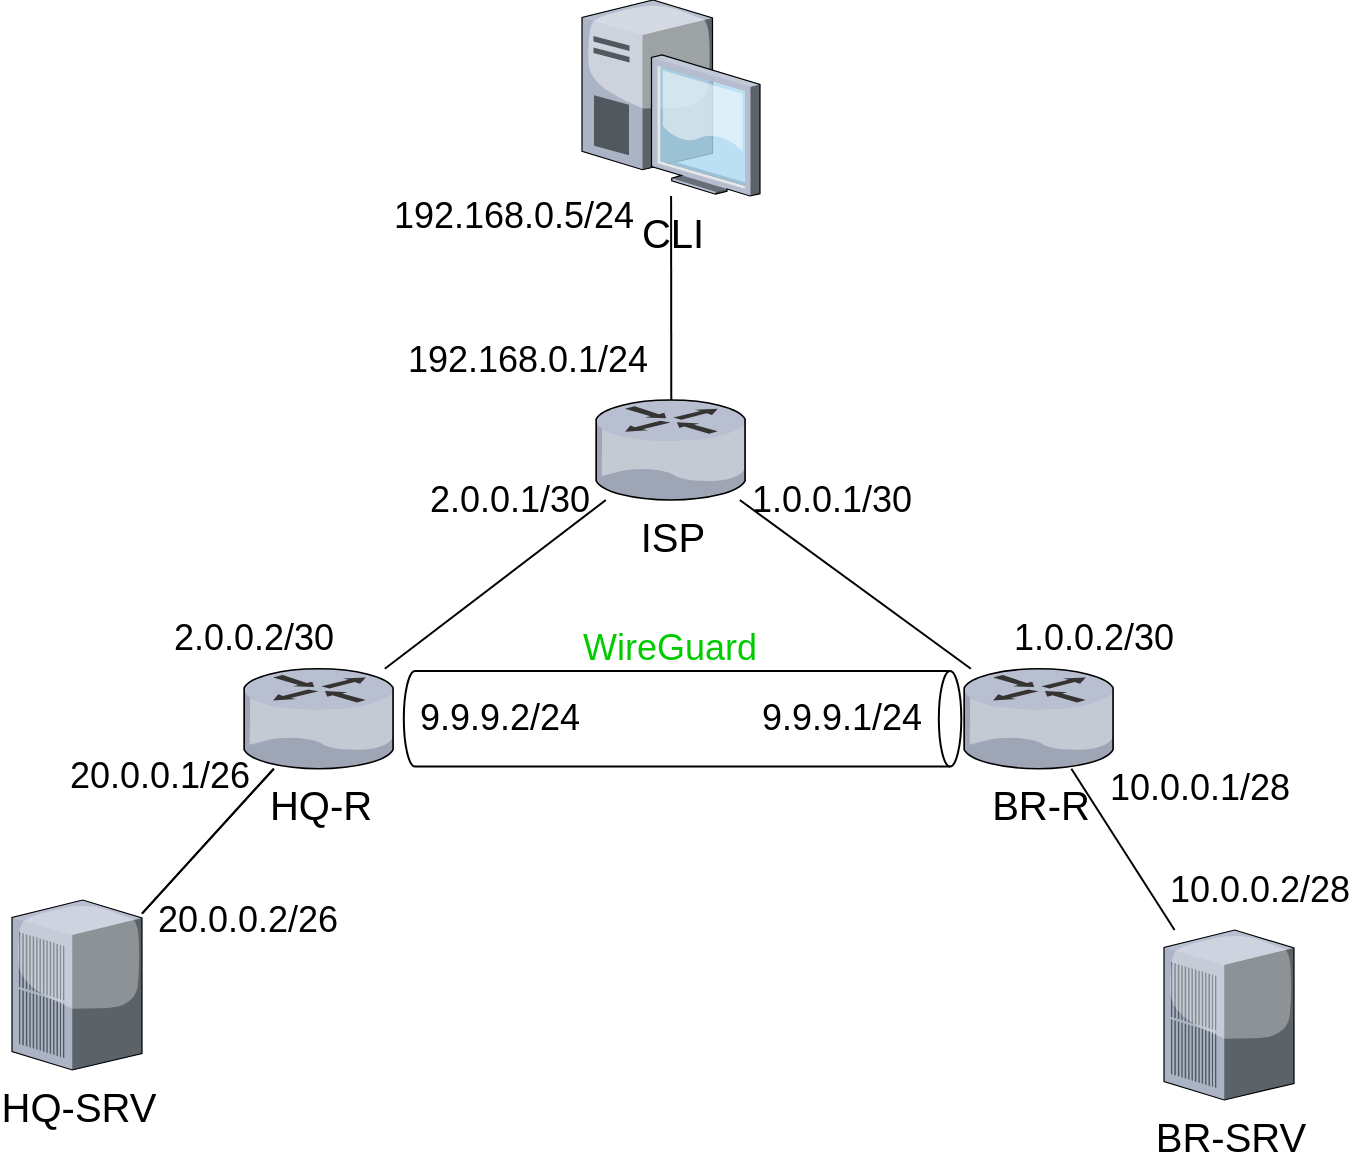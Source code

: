 <mxfile version="24.1.0" type="device" pages="2">
  <diagram name="L3_ipv4" id="QHI2wG_SmAjSJa1uvpb2">
    <mxGraphModel dx="838" dy="2151" grid="1" gridSize="10" guides="1" tooltips="1" connect="1" arrows="1" fold="1" page="1" pageScale="1" pageWidth="827" pageHeight="1169" math="0" shadow="0">
      <root>
        <mxCell id="0" />
        <mxCell id="1" parent="0" />
        <mxCell id="QvThEOlUofjryzmRIjSC-2" value="&lt;font style=&quot;font-size: 20px;&quot;&gt;HQ-R&lt;/font&gt;" style="verticalLabelPosition=bottom;sketch=0;aspect=fixed;html=1;verticalAlign=top;strokeColor=none;align=center;outlineConnect=0;shape=mxgraph.citrix.router;" vertex="1" parent="1">
          <mxGeometry x="200" y="304.38" width="75.34" height="50" as="geometry" />
        </mxCell>
        <mxCell id="QvThEOlUofjryzmRIjSC-3" value="&lt;font style=&quot;font-size: 20px;&quot;&gt;BR-R&lt;/font&gt;" style="verticalLabelPosition=bottom;sketch=0;aspect=fixed;html=1;verticalAlign=top;strokeColor=none;align=center;outlineConnect=0;shape=mxgraph.citrix.router;" vertex="1" parent="1">
          <mxGeometry x="560" y="304.38" width="75.34" height="50" as="geometry" />
        </mxCell>
        <mxCell id="QvThEOlUofjryzmRIjSC-4" value="&lt;span style=&quot;font-size: 20px;&quot;&gt;ISP&lt;/span&gt;" style="verticalLabelPosition=bottom;sketch=0;aspect=fixed;html=1;verticalAlign=top;strokeColor=none;align=center;outlineConnect=0;shape=mxgraph.citrix.router;" vertex="1" parent="1">
          <mxGeometry x="376" y="170" width="75.34" height="50" as="geometry" />
        </mxCell>
        <mxCell id="QvThEOlUofjryzmRIjSC-5" value="" style="endArrow=none;html=1;rounded=0;" edge="1" parent="1" source="QvThEOlUofjryzmRIjSC-2" target="QvThEOlUofjryzmRIjSC-4">
          <mxGeometry width="50" height="50" relative="1" as="geometry">
            <mxPoint x="240" y="320" as="sourcePoint" />
            <mxPoint x="290" y="270" as="targetPoint" />
          </mxGeometry>
        </mxCell>
        <mxCell id="QvThEOlUofjryzmRIjSC-6" value="" style="endArrow=none;html=1;rounded=0;" edge="1" parent="1" source="QvThEOlUofjryzmRIjSC-4" target="QvThEOlUofjryzmRIjSC-3">
          <mxGeometry width="50" height="50" relative="1" as="geometry">
            <mxPoint x="214" y="400" as="sourcePoint" />
            <mxPoint x="397" y="230" as="targetPoint" />
          </mxGeometry>
        </mxCell>
        <mxCell id="QvThEOlUofjryzmRIjSC-7" value="&lt;font style=&quot;font-size: 20px;&quot;&gt;CLI&lt;/font&gt;" style="verticalLabelPosition=bottom;sketch=0;aspect=fixed;html=1;verticalAlign=top;strokeColor=none;align=center;outlineConnect=0;shape=mxgraph.citrix.desktop;" vertex="1" parent="1">
          <mxGeometry x="369" y="-30" width="89" height="98" as="geometry" />
        </mxCell>
        <mxCell id="QvThEOlUofjryzmRIjSC-8" value="" style="endArrow=none;html=1;rounded=0;" edge="1" parent="1" source="QvThEOlUofjryzmRIjSC-4" target="QvThEOlUofjryzmRIjSC-7">
          <mxGeometry width="50" height="50" relative="1" as="geometry">
            <mxPoint x="214" y="400" as="sourcePoint" />
            <mxPoint x="397" y="230" as="targetPoint" />
          </mxGeometry>
        </mxCell>
        <mxCell id="QvThEOlUofjryzmRIjSC-9" value="&lt;font style=&quot;font-size: 20px;&quot;&gt;HQ-SRV&lt;/font&gt;" style="verticalLabelPosition=bottom;sketch=0;aspect=fixed;html=1;verticalAlign=top;strokeColor=none;align=center;outlineConnect=0;shape=mxgraph.citrix.pbx_server;" vertex="1" parent="1">
          <mxGeometry x="84" y="420" width="65" height="85" as="geometry" />
        </mxCell>
        <mxCell id="QvThEOlUofjryzmRIjSC-10" value="&lt;font style=&quot;font-size: 20px;&quot;&gt;BR-SRV&lt;/font&gt;" style="verticalLabelPosition=bottom;sketch=0;aspect=fixed;html=1;verticalAlign=top;strokeColor=none;align=center;outlineConnect=0;shape=mxgraph.citrix.pbx_server;" vertex="1" parent="1">
          <mxGeometry x="660" y="435" width="65" height="85" as="geometry" />
        </mxCell>
        <mxCell id="QvThEOlUofjryzmRIjSC-11" value="" style="endArrow=none;html=1;rounded=0;" edge="1" parent="1" source="QvThEOlUofjryzmRIjSC-2" target="QvThEOlUofjryzmRIjSC-9">
          <mxGeometry width="50" height="50" relative="1" as="geometry">
            <mxPoint x="214" y="314.38" as="sourcePoint" />
            <mxPoint x="397" y="144.38" as="targetPoint" />
          </mxGeometry>
        </mxCell>
        <mxCell id="QvThEOlUofjryzmRIjSC-12" value="" style="endArrow=none;html=1;rounded=0;" edge="1" parent="1" source="QvThEOlUofjryzmRIjSC-2" target="QvThEOlUofjryzmRIjSC-9">
          <mxGeometry width="50" height="50" relative="1" as="geometry">
            <mxPoint x="214" y="314.38" as="sourcePoint" />
            <mxPoint x="397" y="144.38" as="targetPoint" />
          </mxGeometry>
        </mxCell>
        <mxCell id="QvThEOlUofjryzmRIjSC-13" value="" style="endArrow=none;html=1;rounded=0;" edge="1" parent="1" source="QvThEOlUofjryzmRIjSC-3" target="QvThEOlUofjryzmRIjSC-10">
          <mxGeometry width="50" height="50" relative="1" as="geometry">
            <mxPoint x="227" y="364.38" as="sourcePoint" />
            <mxPoint x="135" y="477.38" as="targetPoint" />
          </mxGeometry>
        </mxCell>
        <mxCell id="QvThEOlUofjryzmRIjSC-14" value="" style="shape=cylinder3;whiteSpace=wrap;html=1;boundedLbl=1;backgroundOutline=1;size=5.621;rotation=90;" vertex="1" parent="1">
          <mxGeometry x="395.34" y="190" width="47.87" height="278.75" as="geometry" />
        </mxCell>
        <mxCell id="dgzciGz6ZibT8Qy9OI75-1" value="&lt;font style=&quot;font-size: 18px;&quot;&gt;192.168.0.5/24&lt;/font&gt;" style="text;html=1;align=center;verticalAlign=middle;whiteSpace=wrap;rounded=0;" vertex="1" parent="1">
          <mxGeometry x="275.34" y="68" width="120" height="20" as="geometry" />
        </mxCell>
        <mxCell id="dgzciGz6ZibT8Qy9OI75-2" value="&lt;font style=&quot;font-size: 18px;&quot;&gt;192.168.0.1/24&lt;/font&gt;" style="text;html=1;align=center;verticalAlign=middle;whiteSpace=wrap;rounded=0;" vertex="1" parent="1">
          <mxGeometry x="282.13" y="140" width="120" height="20" as="geometry" />
        </mxCell>
        <mxCell id="dgzciGz6ZibT8Qy9OI75-3" value="&lt;font style=&quot;font-size: 18px;&quot;&gt;2.0.0.1/30&lt;/font&gt;" style="text;html=1;align=center;verticalAlign=middle;whiteSpace=wrap;rounded=0;" vertex="1" parent="1">
          <mxGeometry x="290" y="210" width="86" height="20" as="geometry" />
        </mxCell>
        <mxCell id="dgzciGz6ZibT8Qy9OI75-4" value="&lt;font style=&quot;font-size: 18px;&quot;&gt;2.0.0.2/30&lt;/font&gt;" style="text;html=1;align=center;verticalAlign=middle;whiteSpace=wrap;rounded=0;" vertex="1" parent="1">
          <mxGeometry x="160" y="279.38" width="90" height="20" as="geometry" />
        </mxCell>
        <mxCell id="dgzciGz6ZibT8Qy9OI75-5" value="&lt;font style=&quot;font-size: 18px;&quot;&gt;20.0.0.1/26&lt;/font&gt;" style="text;html=1;align=center;verticalAlign=middle;whiteSpace=wrap;rounded=0;" vertex="1" parent="1">
          <mxGeometry x="110" y="348.38" width="96" height="20" as="geometry" />
        </mxCell>
        <mxCell id="dgzciGz6ZibT8Qy9OI75-6" value="&lt;font style=&quot;font-size: 18px;&quot;&gt;20.0.0.2/26&lt;/font&gt;" style="text;html=1;align=center;verticalAlign=middle;whiteSpace=wrap;rounded=0;" vertex="1" parent="1">
          <mxGeometry x="154" y="420" width="96" height="20" as="geometry" />
        </mxCell>
        <mxCell id="dgzciGz6ZibT8Qy9OI75-7" value="&lt;font style=&quot;font-size: 18px;&quot;&gt;9.9.9.2/24&lt;/font&gt;" style="text;html=1;align=center;verticalAlign=middle;whiteSpace=wrap;rounded=0;" vertex="1" parent="1">
          <mxGeometry x="280" y="319.38" width="96" height="20" as="geometry" />
        </mxCell>
        <mxCell id="dgzciGz6ZibT8Qy9OI75-8" value="&lt;font style=&quot;font-size: 18px;&quot;&gt;9.9.9.1/24&lt;/font&gt;" style="text;html=1;align=center;verticalAlign=middle;whiteSpace=wrap;rounded=0;" vertex="1" parent="1">
          <mxGeometry x="451.34" y="319.38" width="96" height="20" as="geometry" />
        </mxCell>
        <mxCell id="dgzciGz6ZibT8Qy9OI75-9" value="&lt;font color=&quot;#00cc00&quot; style=&quot;font-size: 18px;&quot;&gt;WireGuard&lt;/font&gt;" style="text;html=1;align=center;verticalAlign=middle;whiteSpace=wrap;rounded=0;" vertex="1" parent="1">
          <mxGeometry x="368" y="284.38" width="90" height="20" as="geometry" />
        </mxCell>
        <mxCell id="dgzciGz6ZibT8Qy9OI75-10" value="&lt;font style=&quot;font-size: 18px;&quot;&gt;1.0.0.1/30&lt;/font&gt;" style="text;html=1;align=center;verticalAlign=middle;whiteSpace=wrap;rounded=0;" vertex="1" parent="1">
          <mxGeometry x="451.34" y="210" width="86" height="20" as="geometry" />
        </mxCell>
        <mxCell id="dgzciGz6ZibT8Qy9OI75-11" value="&lt;font style=&quot;font-size: 18px;&quot;&gt;1.0.0.2/30&lt;/font&gt;" style="text;html=1;align=center;verticalAlign=middle;whiteSpace=wrap;rounded=0;" vertex="1" parent="1">
          <mxGeometry x="580" y="279.38" width="90" height="20" as="geometry" />
        </mxCell>
        <mxCell id="dgzciGz6ZibT8Qy9OI75-12" value="&lt;font style=&quot;font-size: 18px;&quot;&gt;10.0.0.1/28&lt;/font&gt;" style="text;html=1;align=center;verticalAlign=middle;whiteSpace=wrap;rounded=0;" vertex="1" parent="1">
          <mxGeometry x="630" y="354.38" width="96" height="20" as="geometry" />
        </mxCell>
        <mxCell id="dgzciGz6ZibT8Qy9OI75-13" value="&lt;font style=&quot;font-size: 18px;&quot;&gt;10.0.0.2/28&lt;/font&gt;" style="text;html=1;align=center;verticalAlign=middle;whiteSpace=wrap;rounded=0;" vertex="1" parent="1">
          <mxGeometry x="660" y="405" width="96" height="20" as="geometry" />
        </mxCell>
      </root>
    </mxGraphModel>
  </diagram>
  <diagram name="L3_ipv6" id="WInyPKgaJW02d_bA8IZO">
    <mxGraphModel dx="712" dy="2004" grid="1" gridSize="10" guides="1" tooltips="1" connect="1" arrows="1" fold="1" page="1" pageScale="1" pageWidth="827" pageHeight="1169" math="0" shadow="0">
      <root>
        <mxCell id="1QlARo2vQX_YOkjekLif-0" />
        <mxCell id="1QlARo2vQX_YOkjekLif-1" parent="1QlARo2vQX_YOkjekLif-0" />
        <mxCell id="1QlARo2vQX_YOkjekLif-2" value="&lt;font style=&quot;font-size: 20px;&quot;&gt;HQ-R&lt;/font&gt;" style="verticalLabelPosition=bottom;sketch=0;aspect=fixed;html=1;verticalAlign=top;strokeColor=none;align=center;outlineConnect=0;shape=mxgraph.citrix.router;" vertex="1" parent="1QlARo2vQX_YOkjekLif-1">
          <mxGeometry x="200" y="304.38" width="75.34" height="50" as="geometry" />
        </mxCell>
        <mxCell id="1QlARo2vQX_YOkjekLif-3" value="&lt;font style=&quot;font-size: 20px;&quot;&gt;BR-R&lt;/font&gt;" style="verticalLabelPosition=bottom;sketch=0;aspect=fixed;html=1;verticalAlign=top;strokeColor=none;align=center;outlineConnect=0;shape=mxgraph.citrix.router;" vertex="1" parent="1QlARo2vQX_YOkjekLif-1">
          <mxGeometry x="560" y="304.38" width="75.34" height="50" as="geometry" />
        </mxCell>
        <mxCell id="1QlARo2vQX_YOkjekLif-4" value="&lt;span style=&quot;font-size: 20px;&quot;&gt;ISP&lt;/span&gt;" style="verticalLabelPosition=bottom;sketch=0;aspect=fixed;html=1;verticalAlign=top;strokeColor=none;align=center;outlineConnect=0;shape=mxgraph.citrix.router;" vertex="1" parent="1QlARo2vQX_YOkjekLif-1">
          <mxGeometry x="376" y="170" width="75.34" height="50" as="geometry" />
        </mxCell>
        <mxCell id="1QlARo2vQX_YOkjekLif-5" value="" style="endArrow=none;html=1;rounded=0;" edge="1" parent="1QlARo2vQX_YOkjekLif-1" source="1QlARo2vQX_YOkjekLif-2" target="1QlARo2vQX_YOkjekLif-4">
          <mxGeometry width="50" height="50" relative="1" as="geometry">
            <mxPoint x="240" y="320" as="sourcePoint" />
            <mxPoint x="290" y="270" as="targetPoint" />
          </mxGeometry>
        </mxCell>
        <mxCell id="1QlARo2vQX_YOkjekLif-6" value="" style="endArrow=none;html=1;rounded=0;" edge="1" parent="1QlARo2vQX_YOkjekLif-1" source="1QlARo2vQX_YOkjekLif-4" target="1QlARo2vQX_YOkjekLif-3">
          <mxGeometry width="50" height="50" relative="1" as="geometry">
            <mxPoint x="214" y="400" as="sourcePoint" />
            <mxPoint x="397" y="230" as="targetPoint" />
          </mxGeometry>
        </mxCell>
        <mxCell id="1QlARo2vQX_YOkjekLif-7" value="&lt;font style=&quot;font-size: 20px;&quot;&gt;CLI&lt;/font&gt;" style="verticalLabelPosition=bottom;sketch=0;aspect=fixed;html=1;verticalAlign=top;strokeColor=none;align=center;outlineConnect=0;shape=mxgraph.citrix.desktop;" vertex="1" parent="1QlARo2vQX_YOkjekLif-1">
          <mxGeometry x="369" y="-30" width="89" height="98" as="geometry" />
        </mxCell>
        <mxCell id="1QlARo2vQX_YOkjekLif-8" value="" style="endArrow=none;html=1;rounded=0;" edge="1" parent="1QlARo2vQX_YOkjekLif-1" source="1QlARo2vQX_YOkjekLif-4" target="1QlARo2vQX_YOkjekLif-7">
          <mxGeometry width="50" height="50" relative="1" as="geometry">
            <mxPoint x="214" y="400" as="sourcePoint" />
            <mxPoint x="397" y="230" as="targetPoint" />
          </mxGeometry>
        </mxCell>
        <mxCell id="1QlARo2vQX_YOkjekLif-9" value="&lt;font style=&quot;font-size: 20px;&quot;&gt;HQ-SRV&lt;/font&gt;" style="verticalLabelPosition=bottom;sketch=0;aspect=fixed;html=1;verticalAlign=top;strokeColor=none;align=center;outlineConnect=0;shape=mxgraph.citrix.pbx_server;" vertex="1" parent="1QlARo2vQX_YOkjekLif-1">
          <mxGeometry x="84" y="420" width="65" height="85" as="geometry" />
        </mxCell>
        <mxCell id="1QlARo2vQX_YOkjekLif-10" value="&lt;font style=&quot;font-size: 20px;&quot;&gt;BR-SRV&lt;/font&gt;" style="verticalLabelPosition=bottom;sketch=0;aspect=fixed;html=1;verticalAlign=top;strokeColor=none;align=center;outlineConnect=0;shape=mxgraph.citrix.pbx_server;" vertex="1" parent="1QlARo2vQX_YOkjekLif-1">
          <mxGeometry x="660" y="435" width="65" height="85" as="geometry" />
        </mxCell>
        <mxCell id="1QlARo2vQX_YOkjekLif-11" value="" style="endArrow=none;html=1;rounded=0;" edge="1" parent="1QlARo2vQX_YOkjekLif-1" source="1QlARo2vQX_YOkjekLif-2" target="1QlARo2vQX_YOkjekLif-9">
          <mxGeometry width="50" height="50" relative="1" as="geometry">
            <mxPoint x="214" y="314.38" as="sourcePoint" />
            <mxPoint x="397" y="144.38" as="targetPoint" />
          </mxGeometry>
        </mxCell>
        <mxCell id="1QlARo2vQX_YOkjekLif-12" value="" style="endArrow=none;html=1;rounded=0;" edge="1" parent="1QlARo2vQX_YOkjekLif-1" source="1QlARo2vQX_YOkjekLif-2" target="1QlARo2vQX_YOkjekLif-9">
          <mxGeometry width="50" height="50" relative="1" as="geometry">
            <mxPoint x="214" y="314.38" as="sourcePoint" />
            <mxPoint x="397" y="144.38" as="targetPoint" />
          </mxGeometry>
        </mxCell>
        <mxCell id="1QlARo2vQX_YOkjekLif-13" value="" style="endArrow=none;html=1;rounded=0;" edge="1" parent="1QlARo2vQX_YOkjekLif-1" source="1QlARo2vQX_YOkjekLif-3" target="1QlARo2vQX_YOkjekLif-10">
          <mxGeometry width="50" height="50" relative="1" as="geometry">
            <mxPoint x="227" y="364.38" as="sourcePoint" />
            <mxPoint x="135" y="477.38" as="targetPoint" />
          </mxGeometry>
        </mxCell>
        <mxCell id="1QlARo2vQX_YOkjekLif-14" value="" style="shape=cylinder3;whiteSpace=wrap;html=1;boundedLbl=1;backgroundOutline=1;size=5.621;rotation=90;" vertex="1" parent="1QlARo2vQX_YOkjekLif-1">
          <mxGeometry x="395.34" y="190" width="47.87" height="278.75" as="geometry" />
        </mxCell>
        <mxCell id="1QlARo2vQX_YOkjekLif-15" value="&lt;span style=&quot;font-size: 18px;&quot;&gt;192:168::5/64&lt;/span&gt;" style="text;html=1;align=center;verticalAlign=middle;whiteSpace=wrap;rounded=0;" vertex="1" parent="1QlARo2vQX_YOkjekLif-1">
          <mxGeometry x="275.34" y="68" width="120" height="20" as="geometry" />
        </mxCell>
        <mxCell id="1QlARo2vQX_YOkjekLif-16" value="&lt;span style=&quot;font-size: 18px;&quot;&gt;192:168::1/64&lt;/span&gt;" style="text;html=1;align=center;verticalAlign=middle;whiteSpace=wrap;rounded=0;" vertex="1" parent="1QlARo2vQX_YOkjekLif-1">
          <mxGeometry x="282.13" y="140" width="120" height="20" as="geometry" />
        </mxCell>
        <mxCell id="1QlARo2vQX_YOkjekLif-17" value="&lt;font style=&quot;font-size: 18px;&quot;&gt;2::1/126&lt;/font&gt;" style="text;html=1;align=center;verticalAlign=middle;whiteSpace=wrap;rounded=0;" vertex="1" parent="1QlARo2vQX_YOkjekLif-1">
          <mxGeometry x="300" y="210" width="76" height="20" as="geometry" />
        </mxCell>
        <mxCell id="1QlARo2vQX_YOkjekLif-18" value="&lt;font style=&quot;font-size: 18px;&quot;&gt;2::2/126&lt;/font&gt;" style="text;html=1;align=center;verticalAlign=middle;whiteSpace=wrap;rounded=0;" vertex="1" parent="1QlARo2vQX_YOkjekLif-1">
          <mxGeometry x="200" y="279.38" width="74.66" height="20" as="geometry" />
        </mxCell>
        <mxCell id="1QlARo2vQX_YOkjekLif-19" value="&lt;span style=&quot;font-size: 18px;&quot;&gt;20::1/122&lt;/span&gt;" style="text;html=1;align=center;verticalAlign=middle;whiteSpace=wrap;rounded=0;" vertex="1" parent="1QlARo2vQX_YOkjekLif-1">
          <mxGeometry x="110" y="348.38" width="96" height="20" as="geometry" />
        </mxCell>
        <mxCell id="1QlARo2vQX_YOkjekLif-20" value="&lt;font style=&quot;font-size: 18px;&quot;&gt;20::2/122&lt;/font&gt;" style="text;html=1;align=center;verticalAlign=middle;whiteSpace=wrap;rounded=0;" vertex="1" parent="1QlARo2vQX_YOkjekLif-1">
          <mxGeometry x="154" y="420" width="96" height="20" as="geometry" />
        </mxCell>
        <mxCell id="1QlARo2vQX_YOkjekLif-21" value="&lt;font style=&quot;font-size: 18px;&quot;&gt;9:9:9::2/64&lt;/font&gt;" style="text;html=1;align=center;verticalAlign=middle;whiteSpace=wrap;rounded=0;" vertex="1" parent="1QlARo2vQX_YOkjekLif-1">
          <mxGeometry x="280" y="319.38" width="96" height="20" as="geometry" />
        </mxCell>
        <mxCell id="1QlARo2vQX_YOkjekLif-22" value="&lt;span style=&quot;font-size: 18px;&quot;&gt;9:9:9::1/64&lt;/span&gt;" style="text;html=1;align=center;verticalAlign=middle;whiteSpace=wrap;rounded=0;" vertex="1" parent="1QlARo2vQX_YOkjekLif-1">
          <mxGeometry x="451.34" y="319.38" width="96" height="20" as="geometry" />
        </mxCell>
        <mxCell id="1QlARo2vQX_YOkjekLif-23" value="&lt;font color=&quot;#00cc00&quot; style=&quot;font-size: 18px;&quot;&gt;WireGuard&lt;/font&gt;" style="text;html=1;align=center;verticalAlign=middle;whiteSpace=wrap;rounded=0;" vertex="1" parent="1QlARo2vQX_YOkjekLif-1">
          <mxGeometry x="368" y="284.38" width="90" height="20" as="geometry" />
        </mxCell>
        <mxCell id="1QlARo2vQX_YOkjekLif-24" value="&lt;span style=&quot;font-size: 18px;&quot;&gt;1::1/126&lt;/span&gt;" style="text;html=1;align=center;verticalAlign=middle;whiteSpace=wrap;rounded=0;" vertex="1" parent="1QlARo2vQX_YOkjekLif-1">
          <mxGeometry x="451.34" y="210" width="86" height="20" as="geometry" />
        </mxCell>
        <mxCell id="1QlARo2vQX_YOkjekLif-25" value="&lt;font style=&quot;font-size: 18px;&quot;&gt;1::2/126&lt;/font&gt;" style="text;html=1;align=center;verticalAlign=middle;whiteSpace=wrap;rounded=0;" vertex="1" parent="1QlARo2vQX_YOkjekLif-1">
          <mxGeometry x="580" y="279.38" width="70" height="20" as="geometry" />
        </mxCell>
        <mxCell id="1QlARo2vQX_YOkjekLif-26" value="&lt;font style=&quot;font-size: 18px;&quot;&gt;10::1/124&lt;/font&gt;" style="text;html=1;align=center;verticalAlign=middle;whiteSpace=wrap;rounded=0;" vertex="1" parent="1QlARo2vQX_YOkjekLif-1">
          <mxGeometry x="630" y="354.38" width="96" height="20" as="geometry" />
        </mxCell>
        <mxCell id="1QlARo2vQX_YOkjekLif-27" value="&lt;span style=&quot;font-size: 18px;&quot;&gt;10::2/124&lt;/span&gt;" style="text;html=1;align=center;verticalAlign=middle;whiteSpace=wrap;rounded=0;" vertex="1" parent="1QlARo2vQX_YOkjekLif-1">
          <mxGeometry x="554" y="420" width="96" height="20" as="geometry" />
        </mxCell>
      </root>
    </mxGraphModel>
  </diagram>
</mxfile>
